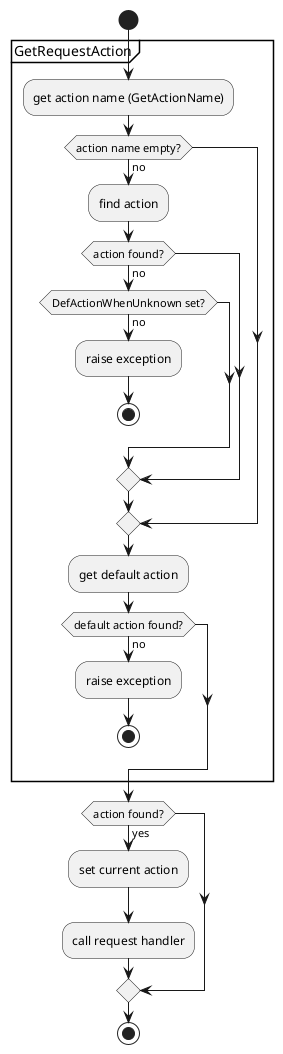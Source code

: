 @startuml

start

partition "GetRequestAction" {
  :get action name (GetActionName);
  if (action name empty?) then (no)
    :find action;
    if (action found?) then (no)
      if (DefActionWhenUnknown set?) then (no)
        :raise exception;
        stop
      endif
    endif
  endif

:get default action;
if (default action found?) then (no)
   :raise exception;
   stop
endif

}

if (action found?) then (yes)
  :set current action;
  :call request handler;
endif

stop

@enduml 
